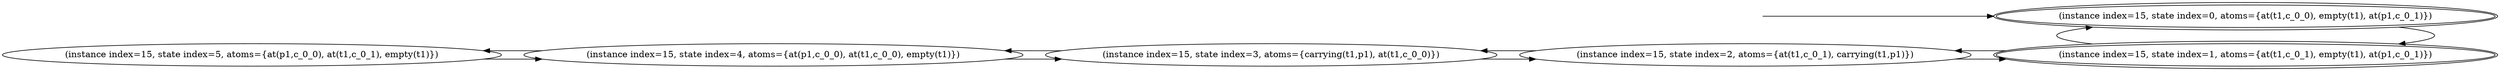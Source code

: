 digraph {
rankdir="LR"
s5[label="(instance index=15, state index=5, atoms={at(p1,c_0_0), at(t1,c_0_1), empty(t1)})"]
s4[label="(instance index=15, state index=4, atoms={at(p1,c_0_0), at(t1,c_0_0), empty(t1)})"]
s3[label="(instance index=15, state index=3, atoms={carrying(t1,p1), at(t1,c_0_0)})"]
s2[label="(instance index=15, state index=2, atoms={at(t1,c_0_1), carrying(t1,p1)})"]
s0[peripheries=2,label="(instance index=15, state index=0, atoms={at(t1,c_0_0), empty(t1), at(p1,c_0_1)})"]
s1[peripheries=2,label="(instance index=15, state index=1, atoms={at(t1,c_0_1), empty(t1), at(p1,c_0_1)})"]
Dangling [ label = "", style = invis ]
{ rank = same; Dangling }
Dangling -> s0
{ rank = same; s0}
{ rank = same; s4}
{ rank = same; s3}
{ rank = same; s2}
{ rank = same; s0,s1}
{
s5->s4
}
{
s4->s5
s4->s3
}
{
s3->s4
s3->s2
}
{
s2->s3
s2->s1
}
{
s0->s1
s1->s2
s1->s0
}
}
